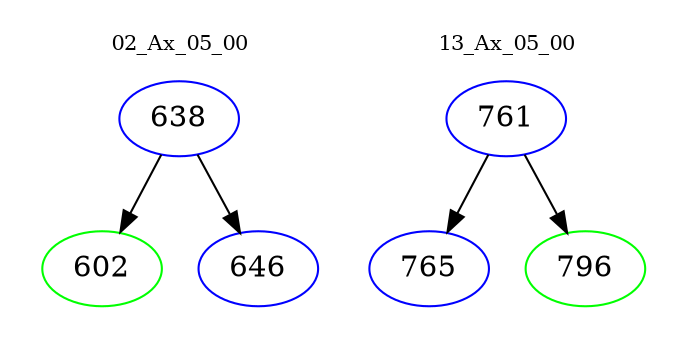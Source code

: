 digraph{
subgraph cluster_0 {
color = white
label = "02_Ax_05_00";
fontsize=10;
T0_638 [label="638", color="blue"]
T0_638 -> T0_602 [color="black"]
T0_602 [label="602", color="green"]
T0_638 -> T0_646 [color="black"]
T0_646 [label="646", color="blue"]
}
subgraph cluster_1 {
color = white
label = "13_Ax_05_00";
fontsize=10;
T1_761 [label="761", color="blue"]
T1_761 -> T1_765 [color="black"]
T1_765 [label="765", color="blue"]
T1_761 -> T1_796 [color="black"]
T1_796 [label="796", color="green"]
}
}
